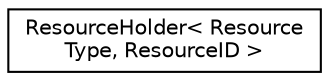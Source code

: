 digraph "Graphical Class Hierarchy"
{
 // LATEX_PDF_SIZE
  edge [fontname="Helvetica",fontsize="10",labelfontname="Helvetica",labelfontsize="10"];
  node [fontname="Helvetica",fontsize="10",shape=record];
  rankdir="LR";
  Node0 [label="ResourceHolder\< Resource\lType, ResourceID \>",height=0.2,width=0.4,color="black", fillcolor="white", style="filled",URL="$class_resource_holder.html",tooltip="Encapsulates and Holds the Resources."];
}
